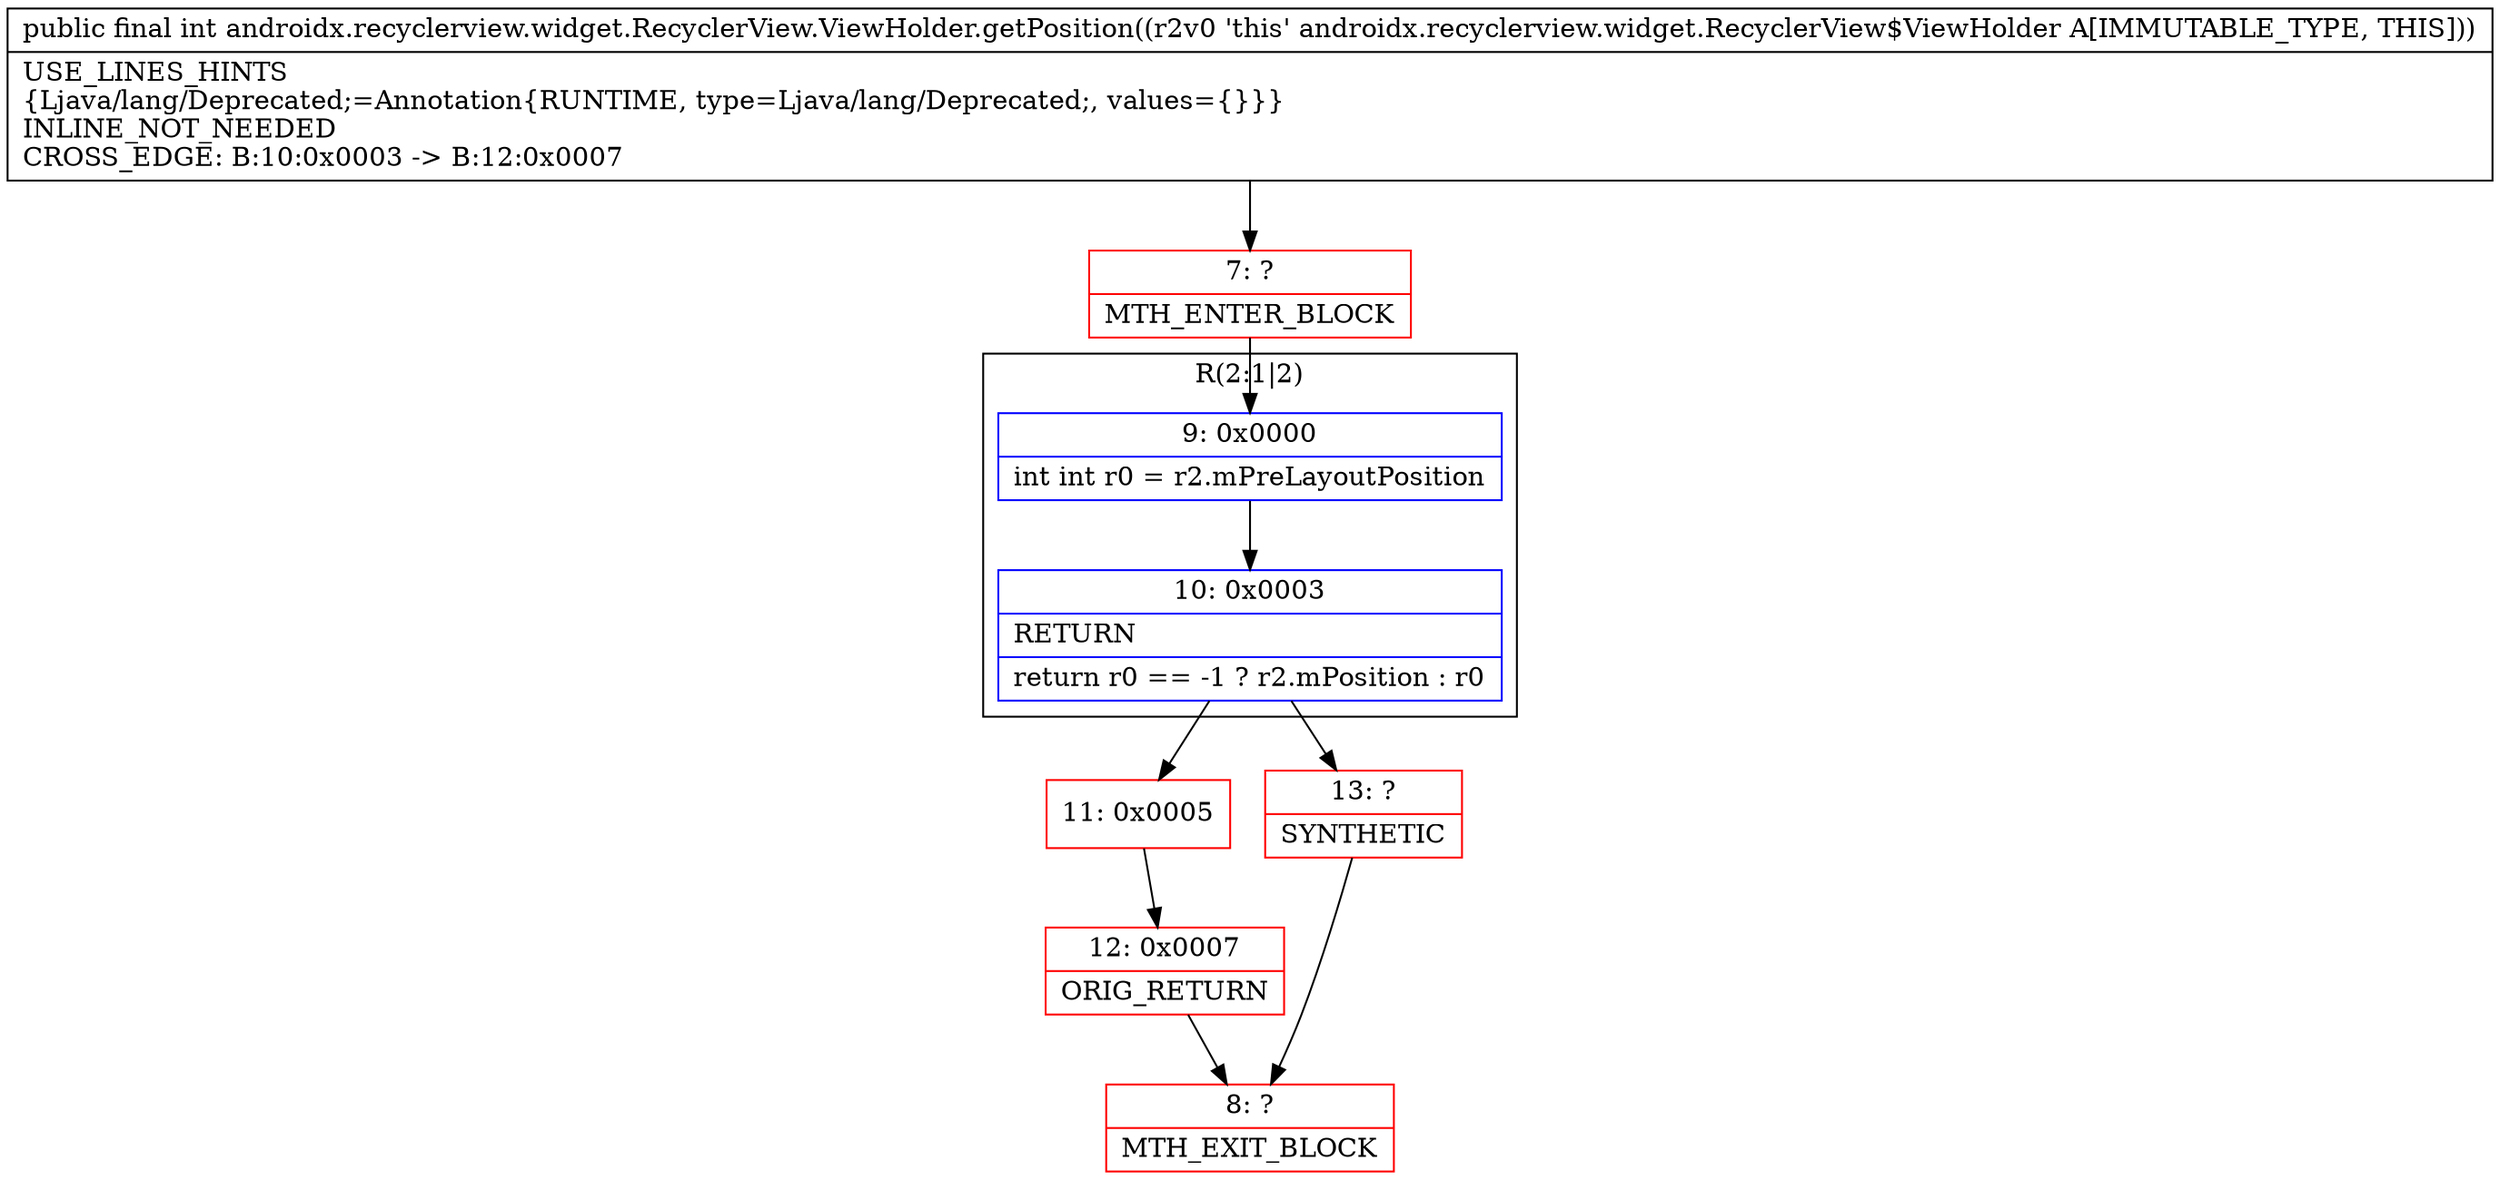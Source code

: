 digraph "CFG forandroidx.recyclerview.widget.RecyclerView.ViewHolder.getPosition()I" {
subgraph cluster_Region_213102864 {
label = "R(2:1|2)";
node [shape=record,color=blue];
Node_9 [shape=record,label="{9\:\ 0x0000|int int r0 = r2.mPreLayoutPosition\l}"];
Node_10 [shape=record,label="{10\:\ 0x0003|RETURN\l|return r0 == \-1 ? r2.mPosition : r0\l}"];
}
Node_7 [shape=record,color=red,label="{7\:\ ?|MTH_ENTER_BLOCK\l}"];
Node_11 [shape=record,color=red,label="{11\:\ 0x0005}"];
Node_12 [shape=record,color=red,label="{12\:\ 0x0007|ORIG_RETURN\l}"];
Node_8 [shape=record,color=red,label="{8\:\ ?|MTH_EXIT_BLOCK\l}"];
Node_13 [shape=record,color=red,label="{13\:\ ?|SYNTHETIC\l}"];
MethodNode[shape=record,label="{public final int androidx.recyclerview.widget.RecyclerView.ViewHolder.getPosition((r2v0 'this' androidx.recyclerview.widget.RecyclerView$ViewHolder A[IMMUTABLE_TYPE, THIS]))  | USE_LINES_HINTS\l\{Ljava\/lang\/Deprecated;=Annotation\{RUNTIME, type=Ljava\/lang\/Deprecated;, values=\{\}\}\}\lINLINE_NOT_NEEDED\lCROSS_EDGE: B:10:0x0003 \-\> B:12:0x0007\l}"];
MethodNode -> Node_7;Node_9 -> Node_10;
Node_10 -> Node_11;
Node_10 -> Node_13;
Node_7 -> Node_9;
Node_11 -> Node_12;
Node_12 -> Node_8;
Node_13 -> Node_8;
}

